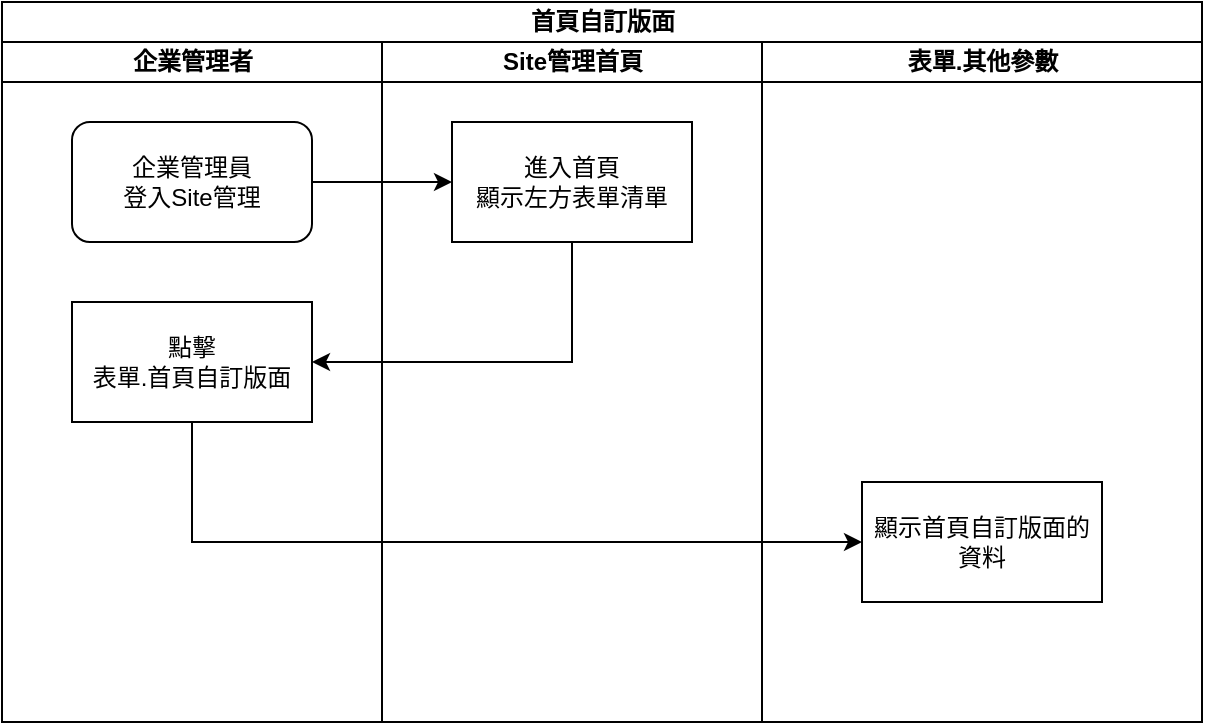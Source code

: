 <mxfile version="13.6.2" type="device" pages="7"><diagram id="Gq59-YWvmYoZJTUOVFRG" name="開啟畫面"><mxGraphModel dx="1422" dy="822" grid="1" gridSize="10" guides="1" tooltips="1" connect="1" arrows="1" fold="1" page="1" pageScale="1" pageWidth="827" pageHeight="1169" math="0" shadow="0"><root><mxCell id="0"/><mxCell id="1" parent="0"/><mxCell id="xclfjhYi2c_MNhHrxPGw-1" value="首頁自訂版面" style="swimlane;html=1;childLayout=stackLayout;resizeParent=1;resizeParentMax=0;startSize=20;" vertex="1" parent="1"><mxGeometry x="210" y="170" width="600" height="360" as="geometry"/></mxCell><mxCell id="xclfjhYi2c_MNhHrxPGw-2" value="企業管理者" style="swimlane;html=1;startSize=20;" vertex="1" parent="xclfjhYi2c_MNhHrxPGw-1"><mxGeometry y="20" width="190" height="340" as="geometry"/></mxCell><mxCell id="xclfjhYi2c_MNhHrxPGw-3" value="點擊&lt;br&gt;表單.首頁自訂版面" style="rounded=0;whiteSpace=wrap;html=1;" vertex="1" parent="xclfjhYi2c_MNhHrxPGw-2"><mxGeometry x="35" y="130" width="120" height="60" as="geometry"/></mxCell><mxCell id="xclfjhYi2c_MNhHrxPGw-4" value="企業管理員&lt;br&gt;登入Site管理" style="rounded=1;whiteSpace=wrap;html=1;" vertex="1" parent="xclfjhYi2c_MNhHrxPGw-2"><mxGeometry x="35" y="40" width="120" height="60" as="geometry"/></mxCell><mxCell id="xclfjhYi2c_MNhHrxPGw-5" value="Site管理首頁" style="swimlane;html=1;startSize=20;" vertex="1" parent="xclfjhYi2c_MNhHrxPGw-1"><mxGeometry x="190" y="20" width="190" height="340" as="geometry"/></mxCell><mxCell id="xclfjhYi2c_MNhHrxPGw-6" value="進入首頁&lt;br&gt;顯示左方表單清單" style="rounded=0;whiteSpace=wrap;html=1;" vertex="1" parent="xclfjhYi2c_MNhHrxPGw-5"><mxGeometry x="35" y="40" width="120" height="60" as="geometry"/></mxCell><mxCell id="xclfjhYi2c_MNhHrxPGw-7" value="表單.其他參數" style="swimlane;html=1;startSize=20;" vertex="1" parent="xclfjhYi2c_MNhHrxPGw-1"><mxGeometry x="380" y="20" width="220" height="340" as="geometry"/></mxCell><mxCell id="xclfjhYi2c_MNhHrxPGw-8" value="顯示首頁自訂版面的資料" style="rounded=0;whiteSpace=wrap;html=1;" vertex="1" parent="xclfjhYi2c_MNhHrxPGw-7"><mxGeometry x="50" y="220" width="120" height="60" as="geometry"/></mxCell><mxCell id="xclfjhYi2c_MNhHrxPGw-9" style="edgeStyle=orthogonalEdgeStyle;rounded=0;orthogonalLoop=1;jettySize=auto;html=1;" edge="1" parent="xclfjhYi2c_MNhHrxPGw-1" source="xclfjhYi2c_MNhHrxPGw-4" target="xclfjhYi2c_MNhHrxPGw-6"><mxGeometry relative="1" as="geometry"/></mxCell><mxCell id="xclfjhYi2c_MNhHrxPGw-10" style="edgeStyle=orthogonalEdgeStyle;rounded=0;orthogonalLoop=1;jettySize=auto;html=1;entryX=1;entryY=0.5;entryDx=0;entryDy=0;exitX=0.5;exitY=1;exitDx=0;exitDy=0;" edge="1" parent="xclfjhYi2c_MNhHrxPGw-1" source="xclfjhYi2c_MNhHrxPGw-6" target="xclfjhYi2c_MNhHrxPGw-3"><mxGeometry relative="1" as="geometry"/></mxCell><mxCell id="xclfjhYi2c_MNhHrxPGw-11" style="edgeStyle=orthogonalEdgeStyle;rounded=0;orthogonalLoop=1;jettySize=auto;html=1;entryX=0;entryY=0.5;entryDx=0;entryDy=0;exitX=0.5;exitY=1;exitDx=0;exitDy=0;" edge="1" parent="xclfjhYi2c_MNhHrxPGw-1" source="xclfjhYi2c_MNhHrxPGw-3" target="xclfjhYi2c_MNhHrxPGw-8"><mxGeometry relative="1" as="geometry"/></mxCell></root></mxGraphModel></diagram><diagram id="AnEwzgurza-sbBYHUau7" name="新版首頁_點擊按鈕_恢復系統預設"><mxGraphModel dx="1422" dy="822" grid="1" gridSize="10" guides="1" tooltips="1" connect="1" arrows="1" fold="1" page="1" pageScale="1" pageWidth="827" pageHeight="1169" math="0" shadow="0"><root><mxCell id="nXj2mZrjB9Ql2mam-w2Z-0"/><mxCell id="nXj2mZrjB9Ql2mam-w2Z-1" parent="nXj2mZrjB9Ql2mam-w2Z-0"/><mxCell id="0WHr4o6qkBS_mpu7egiz-0" value="點擊按鈕.恢復系統預設(新版首頁)" style="swimlane;html=1;childLayout=stackLayout;resizeParent=1;resizeParentMax=0;startSize=20;" vertex="1" parent="nXj2mZrjB9Ql2mam-w2Z-1"><mxGeometry x="400" y="180" width="410" height="470" as="geometry"/></mxCell><mxCell id="0WHr4o6qkBS_mpu7egiz-1" value="企業管理者" style="swimlane;html=1;startSize=20;" vertex="1" parent="0WHr4o6qkBS_mpu7egiz-0"><mxGeometry y="20" width="190" height="450" as="geometry"/></mxCell><mxCell id="0WHr4o6qkBS_mpu7egiz-3" value="&lt;span style=&quot;font-weight: 700&quot;&gt;點擊按鈕.恢復系統預設(新版首頁)&lt;/span&gt;" style="rounded=1;whiteSpace=wrap;html=1;" vertex="1" parent="0WHr4o6qkBS_mpu7egiz-1"><mxGeometry x="35" y="40" width="120" height="60" as="geometry"/></mxCell><mxCell id="0WHr4o6qkBS_mpu7egiz-4" value="顯示訊息&lt;br&gt;恢復系統預設失敗" style="rounded=1;whiteSpace=wrap;html=1;" vertex="1" parent="0WHr4o6qkBS_mpu7egiz-1"><mxGeometry x="35" y="180" width="120" height="60" as="geometry"/></mxCell><mxCell id="0WHr4o6qkBS_mpu7egiz-5" value="顯示訊息&lt;br&gt;恢復系統預設完成" style="rounded=1;whiteSpace=wrap;html=1;" vertex="1" parent="0WHr4o6qkBS_mpu7egiz-1"><mxGeometry x="35" y="340" width="120" height="60" as="geometry"/></mxCell><mxCell id="0WHr4o6qkBS_mpu7egiz-6" style="edgeStyle=orthogonalEdgeStyle;rounded=0;orthogonalLoop=1;jettySize=auto;html=1;" edge="1" parent="0WHr4o6qkBS_mpu7egiz-0" source="0WHr4o6qkBS_mpu7egiz-3" target="0WHr4o6qkBS_mpu7egiz-10"><mxGeometry relative="1" as="geometry"/></mxCell><mxCell id="0WHr4o6qkBS_mpu7egiz-7" value="表單.首頁自訂版面" style="swimlane;html=1;startSize=20;" vertex="1" parent="0WHr4o6qkBS_mpu7egiz-0"><mxGeometry x="190" y="20" width="220" height="450" as="geometry"/></mxCell><mxCell id="0WHr4o6qkBS_mpu7egiz-10" value="清除新版首頁&lt;br&gt;自訂樣式" style="rounded=0;whiteSpace=wrap;html=1;" vertex="1" parent="0WHr4o6qkBS_mpu7egiz-7"><mxGeometry x="60" y="40" width="120" height="60" as="geometry"/></mxCell><mxCell id="0WHr4o6qkBS_mpu7egiz-16" style="edgeStyle=orthogonalEdgeStyle;rounded=0;orthogonalLoop=1;jettySize=auto;html=1;entryX=1;entryY=0.5;entryDx=0;entryDy=0;" edge="1" parent="nXj2mZrjB9Ql2mam-w2Z-1" source="0WHr4o6qkBS_mpu7egiz-20" target="0WHr4o6qkBS_mpu7egiz-4"><mxGeometry relative="1" as="geometry"/></mxCell><mxCell id="0WHr4o6qkBS_mpu7egiz-17" value="No" style="edgeLabel;html=1;align=center;verticalAlign=middle;resizable=0;points=[];" vertex="1" connectable="0" parent="0WHr4o6qkBS_mpu7egiz-16"><mxGeometry x="-0.217" y="-2" relative="1" as="geometry"><mxPoint as="offset"/></mxGeometry></mxCell><mxCell id="0WHr4o6qkBS_mpu7egiz-18" value="" style="edgeStyle=orthogonalEdgeStyle;rounded=0;orthogonalLoop=1;jettySize=auto;html=1;" edge="1" parent="nXj2mZrjB9Ql2mam-w2Z-1" source="0WHr4o6qkBS_mpu7egiz-20" target="0WHr4o6qkBS_mpu7egiz-23"><mxGeometry relative="1" as="geometry"/></mxCell><mxCell id="0WHr4o6qkBS_mpu7egiz-19" value="Yes" style="edgeLabel;html=1;align=center;verticalAlign=middle;resizable=0;points=[];" vertex="1" connectable="0" parent="0WHr4o6qkBS_mpu7egiz-18"><mxGeometry x="0.244" relative="1" as="geometry"><mxPoint as="offset"/></mxGeometry></mxCell><mxCell id="0WHr4o6qkBS_mpu7egiz-20" value="清除成功" style="rhombus;whiteSpace=wrap;html=1;rounded=0;" vertex="1" parent="nXj2mZrjB9Ql2mam-w2Z-1"><mxGeometry x="670" y="370" width="80" height="80" as="geometry"/></mxCell><mxCell id="0WHr4o6qkBS_mpu7egiz-21" value="" style="edgeStyle=orthogonalEdgeStyle;rounded=0;orthogonalLoop=1;jettySize=auto;html=1;" edge="1" parent="nXj2mZrjB9Ql2mam-w2Z-1" source="0WHr4o6qkBS_mpu7egiz-10" target="0WHr4o6qkBS_mpu7egiz-20"><mxGeometry relative="1" as="geometry"/></mxCell><mxCell id="J3vqBfXFsyuoKaHl5P4--0" style="edgeStyle=orthogonalEdgeStyle;rounded=0;orthogonalLoop=1;jettySize=auto;html=1;entryX=1;entryY=0.5;entryDx=0;entryDy=0;" edge="1" parent="nXj2mZrjB9Ql2mam-w2Z-1" source="0WHr4o6qkBS_mpu7egiz-23" target="0WHr4o6qkBS_mpu7egiz-5"><mxGeometry relative="1" as="geometry"/></mxCell><mxCell id="0WHr4o6qkBS_mpu7egiz-23" value="按鈕除能" style="whiteSpace=wrap;html=1;rounded=0;" vertex="1" parent="nXj2mZrjB9Ql2mam-w2Z-1"><mxGeometry x="650" y="540" width="120" height="60" as="geometry"/></mxCell></root></mxGraphModel></diagram><diagram id="6qQCwhrgifem_NgYJIHp" name="新版首頁_點擊按鈕_下載目前樣式"><mxGraphModel dx="1422" dy="822" grid="1" gridSize="10" guides="1" tooltips="1" connect="1" arrows="1" fold="1" page="1" pageScale="1" pageWidth="827" pageHeight="1169" math="0" shadow="0"><root><mxCell id="zhKG-KMaksfzrQ11DH3y-0"/><mxCell id="zhKG-KMaksfzrQ11DH3y-1" parent="zhKG-KMaksfzrQ11DH3y-0"/><mxCell id="EbcZ-K8hpfwht55NMNRg-0" value="點擊按鈕.下載目前樣式(新版首頁)" style="swimlane;html=1;childLayout=stackLayout;resizeParent=1;resizeParentMax=0;startSize=20;" vertex="1" parent="zhKG-KMaksfzrQ11DH3y-1"><mxGeometry x="400" y="180" width="410" height="280" as="geometry"/></mxCell><mxCell id="EbcZ-K8hpfwht55NMNRg-1" value="企業管理者" style="swimlane;html=1;startSize=20;" vertex="1" parent="EbcZ-K8hpfwht55NMNRg-0"><mxGeometry y="20" width="190" height="260" as="geometry"/></mxCell><mxCell id="EbcZ-K8hpfwht55NMNRg-2" value="&lt;span style=&quot;font-weight: 700&quot;&gt;點擊按鈕.&lt;/span&gt;&lt;span style=&quot;font-weight: 700&quot;&gt;下載目前樣式&lt;/span&gt;&lt;span style=&quot;font-weight: 700&quot;&gt;(新版首頁)&lt;/span&gt;" style="rounded=1;whiteSpace=wrap;html=1;" vertex="1" parent="EbcZ-K8hpfwht55NMNRg-1"><mxGeometry x="35" y="40" width="120" height="60" as="geometry"/></mxCell><mxCell id="EbcZ-K8hpfwht55NMNRg-3" value="執行結束" style="rounded=1;whiteSpace=wrap;html=1;" vertex="1" parent="EbcZ-K8hpfwht55NMNRg-1"><mxGeometry x="35" y="180" width="120" height="60" as="geometry"/></mxCell><mxCell id="EbcZ-K8hpfwht55NMNRg-5" style="edgeStyle=orthogonalEdgeStyle;rounded=0;orthogonalLoop=1;jettySize=auto;html=1;" edge="1" parent="EbcZ-K8hpfwht55NMNRg-0" source="EbcZ-K8hpfwht55NMNRg-2" target="EbcZ-K8hpfwht55NMNRg-7"><mxGeometry relative="1" as="geometry"/></mxCell><mxCell id="EbcZ-K8hpfwht55NMNRg-6" value="表單.首頁自訂版面" style="swimlane;html=1;startSize=20;" vertex="1" parent="EbcZ-K8hpfwht55NMNRg-0"><mxGeometry x="190" y="20" width="220" height="260" as="geometry"/></mxCell><mxCell id="EbcZ-K8hpfwht55NMNRg-7" value="下載目前樣式檔案" style="rounded=0;whiteSpace=wrap;html=1;" vertex="1" parent="EbcZ-K8hpfwht55NMNRg-6"><mxGeometry x="60" y="40" width="120" height="60" as="geometry"/></mxCell><mxCell id="y-nODK7I8vi2uMIdX9S1-0" style="edgeStyle=orthogonalEdgeStyle;rounded=0;orthogonalLoop=1;jettySize=auto;html=1;entryX=1;entryY=0.5;entryDx=0;entryDy=0;exitX=0.5;exitY=1;exitDx=0;exitDy=0;" edge="1" parent="EbcZ-K8hpfwht55NMNRg-0" source="EbcZ-K8hpfwht55NMNRg-7" target="EbcZ-K8hpfwht55NMNRg-3"><mxGeometry relative="1" as="geometry"/></mxCell></root></mxGraphModel></diagram><diagram id="z2At9CXGCZSGCjQZ6gDk" name="新版首頁_點擊按鈕_上傳自訂樣式"><mxGraphModel dx="1422" dy="822" grid="1" gridSize="10" guides="1" tooltips="1" connect="1" arrows="1" fold="1" page="1" pageScale="1" pageWidth="827" pageHeight="1169" math="0" shadow="0"><root><mxCell id="uikJ6pI44bggo_XMoptD-0"/><mxCell id="uikJ6pI44bggo_XMoptD-1" parent="uikJ6pI44bggo_XMoptD-0"/><mxCell id="4rGrSF3DVKQUgLXq6Naz-0" value="點擊按鈕.上傳自訂樣式(新版首頁)" style="swimlane;html=1;childLayout=stackLayout;resizeParent=1;resizeParentMax=0;startSize=20;" vertex="1" parent="uikJ6pI44bggo_XMoptD-1"><mxGeometry x="400" y="180" width="410" height="620" as="geometry"/></mxCell><mxCell id="4rGrSF3DVKQUgLXq6Naz-1" value="企業管理者" style="swimlane;html=1;startSize=20;" vertex="1" parent="4rGrSF3DVKQUgLXq6Naz-0"><mxGeometry y="20" width="190" height="600" as="geometry"/></mxCell><mxCell id="4rGrSF3DVKQUgLXq6Naz-2" value="&lt;span style=&quot;font-weight: 700&quot;&gt;點擊按鈕.上傳自訂樣式(新版首頁)&lt;/span&gt;" style="rounded=1;whiteSpace=wrap;html=1;" vertex="1" parent="4rGrSF3DVKQUgLXq6Naz-1"><mxGeometry x="35" y="40" width="120" height="60" as="geometry"/></mxCell><mxCell id="4rGrSF3DVKQUgLXq6Naz-16" value="挑選檔案並上傳" style="whiteSpace=wrap;html=1;rounded=0;" vertex="1" parent="4rGrSF3DVKQUgLXq6Naz-1"><mxGeometry x="40" y="160" width="120" height="60" as="geometry"/></mxCell><mxCell id="4rGrSF3DVKQUgLXq6Naz-22" value="&lt;span style=&quot;font-weight: 700&quot;&gt;顯示訊息&lt;br&gt;更新首頁樣式失敗&lt;/span&gt;&lt;span style=&quot;color: rgba(0 , 0 , 0 , 0) ; font-family: monospace ; font-size: 0px&quot;&gt;%3CmxGraphModel%3E%3Croot%3E%3CmxCell%20id%3D%220%22%2F%3E%3CmxCell%20id%3D%221%22%20parent%3D%220%22%2F%3E%3CmxCell%20id%3D%222%22%20value%3D%22%26lt%3Bspan%20style%3D%26quot%3Bfont-weight%3A%20700%26quot%3B%26gt%3B%E9%BB%9E%E6%93%8A%E6%8C%89%E9%88%95.%E4%B8%8A%E5%82%B3%E8%87%AA%E8%A8%82%E6%A8%A3%E5%BC%8F(%E6%96%B0%E7%89%88%E9%A6%96%E9%A0%81)%26lt%3B%2Fspan%26gt%3B%22%20style%3D%22rounded%3D1%3BwhiteSpace%3Dwrap%3Bhtml%3D1%3B%22%20vertex%3D%221%22%20parent%3D%221%22%3E%3CmxGeometry%20x%3D%22440%22%20y%3D%22600%22%20width%3D%22120%22%20height%3D%2260%22%20as%3D%22geometry%22%2F%3E%3C%2FmxCell%3E%3C%2Froot%3E%3C%2FmxGraphModel%3E&lt;/span&gt;&lt;span style=&quot;font-weight: 700&quot;&gt;&lt;br&gt;&lt;/span&gt;" style="rounded=1;whiteSpace=wrap;html=1;" vertex="1" parent="4rGrSF3DVKQUgLXq6Naz-1"><mxGeometry x="40" y="400" width="120" height="60" as="geometry"/></mxCell><mxCell id="4rGrSF3DVKQUgLXq6Naz-24" value="&lt;span style=&quot;font-weight: 700&quot;&gt;顯示訊息&lt;br&gt;更新首頁樣式完成&lt;/span&gt;&lt;span style=&quot;color: rgba(0 , 0 , 0 , 0) ; font-family: monospace ; font-size: 0px&quot;&gt;%3CmxGraphModel%3E%3Croot%3E%3CmxCell%20id%3D%220%22%2F%3E%3CmxCell%20id%3D%221%22%20parent%3D%220%22%2F%3E%3CmxCell%20id%3D%222%22%20value%3D%22%26lt%3Bspan%20style%3D%26quot%3Bfont-weight%3A%20700%26quot%3B%26gt%3B%E9%BB%9E%E6%93%8A%E6%8C%89%E9%88%95.%E4%B8%8A%E5%82%B3%E8%87%AA%E8%A8%82%E6%A8%A3%E5%BC%8F(%E6%96%B0%E7%89%88%E9%A6%96%E9%A0%81)%26lt%3B%2Fspan%26gt%3B%22%20style%3D%22rounded%3D1%3BwhiteSpace%3Dwrap%3Bhtml%3D1%3B%22%20vertex%3D%221%22%20parent%3D%221%22%3E%3CmxGeometry%20x%3D%22440%22%20y%3D%22600%22%20width%3D%22120%22%20height%3D%2260%22%20as%3D%22geometry%22%2F%3E%3C%2FmxCell%3E%3C%2Froot%3E%3C%2FmxGraphModel%3E&lt;/span&gt;" style="rounded=1;whiteSpace=wrap;html=1;" vertex="1" parent="4rGrSF3DVKQUgLXq6Naz-1"><mxGeometry x="40" y="510" width="120" height="60" as="geometry"/></mxCell><mxCell id="4rGrSF3DVKQUgLXq6Naz-5" style="edgeStyle=orthogonalEdgeStyle;rounded=0;orthogonalLoop=1;jettySize=auto;html=1;" edge="1" parent="4rGrSF3DVKQUgLXq6Naz-0" source="4rGrSF3DVKQUgLXq6Naz-2" target="4rGrSF3DVKQUgLXq6Naz-7"><mxGeometry relative="1" as="geometry"/></mxCell><mxCell id="4rGrSF3DVKQUgLXq6Naz-6" value="表單.首頁自訂版面" style="swimlane;html=1;startSize=20;" vertex="1" parent="4rGrSF3DVKQUgLXq6Naz-0"><mxGeometry x="190" y="20" width="220" height="600" as="geometry"/></mxCell><mxCell id="4rGrSF3DVKQUgLXq6Naz-26" value="No" style="text;html=1;strokeColor=none;fillColor=none;align=center;verticalAlign=middle;whiteSpace=wrap;rounded=0;" vertex="1" parent="4rGrSF3DVKQUgLXq6Naz-6"><mxGeometry x="40" y="410" width="40" height="20" as="geometry"/></mxCell><mxCell id="4rGrSF3DVKQUgLXq6Naz-27" value="Yes" style="text;html=1;strokeColor=none;fillColor=none;align=center;verticalAlign=middle;whiteSpace=wrap;rounded=0;" vertex="1" parent="4rGrSF3DVKQUgLXq6Naz-6"><mxGeometry x="40" y="520" width="40" height="20" as="geometry"/></mxCell><mxCell id="4rGrSF3DVKQUgLXq6Naz-18" value="儲存自訂樣式" style="whiteSpace=wrap;html=1;rounded=0;" vertex="1" parent="4rGrSF3DVKQUgLXq6Naz-6"><mxGeometry x="60" y="260" width="120" height="60" as="geometry"/></mxCell><mxCell id="4rGrSF3DVKQUgLXq6Naz-7" value="跳出檔案上傳視窗" style="rounded=0;whiteSpace=wrap;html=1;" vertex="1" parent="4rGrSF3DVKQUgLXq6Naz-6"><mxGeometry x="60" y="40" width="120" height="60" as="geometry"/></mxCell><mxCell id="4rGrSF3DVKQUgLXq6Naz-17" value="" style="edgeStyle=orthogonalEdgeStyle;rounded=0;orthogonalLoop=1;jettySize=auto;html=1;exitX=0.5;exitY=1;exitDx=0;exitDy=0;entryX=1;entryY=0.5;entryDx=0;entryDy=0;" edge="1" parent="4rGrSF3DVKQUgLXq6Naz-0" source="4rGrSF3DVKQUgLXq6Naz-7" target="4rGrSF3DVKQUgLXq6Naz-16"><mxGeometry relative="1" as="geometry"/></mxCell><mxCell id="4rGrSF3DVKQUgLXq6Naz-19" value="" style="edgeStyle=orthogonalEdgeStyle;rounded=0;orthogonalLoop=1;jettySize=auto;html=1;exitX=0.5;exitY=1;exitDx=0;exitDy=0;entryX=0;entryY=0.5;entryDx=0;entryDy=0;" edge="1" parent="4rGrSF3DVKQUgLXq6Naz-0" source="4rGrSF3DVKQUgLXq6Naz-16" target="4rGrSF3DVKQUgLXq6Naz-18"><mxGeometry relative="1" as="geometry"/></mxCell><mxCell id="4rGrSF3DVKQUgLXq6Naz-23" style="edgeStyle=orthogonalEdgeStyle;rounded=0;orthogonalLoop=1;jettySize=auto;html=1;" edge="1" parent="uikJ6pI44bggo_XMoptD-1" source="4rGrSF3DVKQUgLXq6Naz-20" target="4rGrSF3DVKQUgLXq6Naz-22"><mxGeometry relative="1" as="geometry"/></mxCell><mxCell id="4rGrSF3DVKQUgLXq6Naz-25" style="edgeStyle=orthogonalEdgeStyle;rounded=0;orthogonalLoop=1;jettySize=auto;html=1;entryX=1;entryY=0.5;entryDx=0;entryDy=0;exitX=0.5;exitY=1;exitDx=0;exitDy=0;" edge="1" parent="uikJ6pI44bggo_XMoptD-1" source="4rGrSF3DVKQUgLXq6Naz-20" target="4rGrSF3DVKQUgLXq6Naz-24"><mxGeometry relative="1" as="geometry"/></mxCell><mxCell id="4rGrSF3DVKQUgLXq6Naz-20" value="儲存成功" style="rhombus;whiteSpace=wrap;html=1;rounded=0;" vertex="1" parent="uikJ6pI44bggo_XMoptD-1"><mxGeometry x="670" y="590" width="80" height="80" as="geometry"/></mxCell><mxCell id="4rGrSF3DVKQUgLXq6Naz-21" value="" style="edgeStyle=orthogonalEdgeStyle;rounded=0;orthogonalLoop=1;jettySize=auto;html=1;" edge="1" parent="uikJ6pI44bggo_XMoptD-1" source="4rGrSF3DVKQUgLXq6Naz-18" target="4rGrSF3DVKQUgLXq6Naz-20"><mxGeometry relative="1" as="geometry"/></mxCell></root></mxGraphModel></diagram><diagram id="Bcr9XtUbak02CPCcOkMU" name="行動裝置版首頁_點擊按鈕_恢復系統預設"><mxGraphModel dx="1422" dy="822" grid="1" gridSize="10" guides="1" tooltips="1" connect="1" arrows="1" fold="1" page="1" pageScale="1" pageWidth="827" pageHeight="1169" math="0" shadow="0"><root><mxCell id="uQ5U-KWH1wf4TjKN7DI6-0"/><mxCell id="uQ5U-KWH1wf4TjKN7DI6-1" parent="uQ5U-KWH1wf4TjKN7DI6-0"/><mxCell id="k-SNekwDe_iuQlMhXVyF-0" value="點擊按鈕.恢復系統預設(行動裝置版首頁)" style="swimlane;html=1;childLayout=stackLayout;resizeParent=1;resizeParentMax=0;startSize=20;" vertex="1" parent="uQ5U-KWH1wf4TjKN7DI6-1"><mxGeometry x="400" y="180" width="410" height="470" as="geometry"/></mxCell><mxCell id="k-SNekwDe_iuQlMhXVyF-1" value="企業管理者" style="swimlane;html=1;startSize=20;" vertex="1" parent="k-SNekwDe_iuQlMhXVyF-0"><mxGeometry y="20" width="190" height="450" as="geometry"/></mxCell><mxCell id="k-SNekwDe_iuQlMhXVyF-2" value="&lt;span style=&quot;font-weight: 700&quot;&gt;點擊按鈕.恢復系統預設(&lt;/span&gt;&lt;span style=&quot;font-weight: 700&quot;&gt;行動裝置&lt;/span&gt;&lt;span style=&quot;font-weight: 700&quot;&gt;版首頁)&lt;/span&gt;" style="rounded=1;whiteSpace=wrap;html=1;" vertex="1" parent="k-SNekwDe_iuQlMhXVyF-1"><mxGeometry x="35" y="40" width="120" height="60" as="geometry"/></mxCell><mxCell id="k-SNekwDe_iuQlMhXVyF-3" value="顯示訊息&lt;br&gt;恢復系統預設失敗" style="rounded=1;whiteSpace=wrap;html=1;" vertex="1" parent="k-SNekwDe_iuQlMhXVyF-1"><mxGeometry x="35" y="180" width="120" height="60" as="geometry"/></mxCell><mxCell id="k-SNekwDe_iuQlMhXVyF-4" value="顯示訊息&lt;br&gt;恢復系統預設完成" style="rounded=1;whiteSpace=wrap;html=1;" vertex="1" parent="k-SNekwDe_iuQlMhXVyF-1"><mxGeometry x="35" y="340" width="120" height="60" as="geometry"/></mxCell><mxCell id="k-SNekwDe_iuQlMhXVyF-5" style="edgeStyle=orthogonalEdgeStyle;rounded=0;orthogonalLoop=1;jettySize=auto;html=1;" edge="1" parent="k-SNekwDe_iuQlMhXVyF-0" source="k-SNekwDe_iuQlMhXVyF-2" target="k-SNekwDe_iuQlMhXVyF-7"><mxGeometry relative="1" as="geometry"/></mxCell><mxCell id="k-SNekwDe_iuQlMhXVyF-6" value="表單.首頁自訂版面" style="swimlane;html=1;startSize=20;" vertex="1" parent="k-SNekwDe_iuQlMhXVyF-0"><mxGeometry x="190" y="20" width="220" height="450" as="geometry"/></mxCell><mxCell id="k-SNekwDe_iuQlMhXVyF-7" value="清除&lt;span style=&quot;font-weight: 700&quot;&gt;行動裝置&lt;/span&gt;版&lt;br&gt;首頁自訂樣式" style="rounded=0;whiteSpace=wrap;html=1;" vertex="1" parent="k-SNekwDe_iuQlMhXVyF-6"><mxGeometry x="60" y="40" width="120" height="60" as="geometry"/></mxCell><mxCell id="k-SNekwDe_iuQlMhXVyF-8" style="edgeStyle=orthogonalEdgeStyle;rounded=0;orthogonalLoop=1;jettySize=auto;html=1;entryX=1;entryY=0.5;entryDx=0;entryDy=0;" edge="1" parent="uQ5U-KWH1wf4TjKN7DI6-1" source="k-SNekwDe_iuQlMhXVyF-12" target="k-SNekwDe_iuQlMhXVyF-3"><mxGeometry relative="1" as="geometry"/></mxCell><mxCell id="k-SNekwDe_iuQlMhXVyF-9" value="No" style="edgeLabel;html=1;align=center;verticalAlign=middle;resizable=0;points=[];" vertex="1" connectable="0" parent="k-SNekwDe_iuQlMhXVyF-8"><mxGeometry x="-0.217" y="-2" relative="1" as="geometry"><mxPoint as="offset"/></mxGeometry></mxCell><mxCell id="k-SNekwDe_iuQlMhXVyF-10" value="" style="edgeStyle=orthogonalEdgeStyle;rounded=0;orthogonalLoop=1;jettySize=auto;html=1;" edge="1" parent="uQ5U-KWH1wf4TjKN7DI6-1" source="k-SNekwDe_iuQlMhXVyF-12" target="k-SNekwDe_iuQlMhXVyF-15"><mxGeometry relative="1" as="geometry"/></mxCell><mxCell id="k-SNekwDe_iuQlMhXVyF-11" value="Yes" style="edgeLabel;html=1;align=center;verticalAlign=middle;resizable=0;points=[];" vertex="1" connectable="0" parent="k-SNekwDe_iuQlMhXVyF-10"><mxGeometry x="0.244" relative="1" as="geometry"><mxPoint as="offset"/></mxGeometry></mxCell><mxCell id="k-SNekwDe_iuQlMhXVyF-12" value="清除成功" style="rhombus;whiteSpace=wrap;html=1;rounded=0;" vertex="1" parent="uQ5U-KWH1wf4TjKN7DI6-1"><mxGeometry x="670" y="370" width="80" height="80" as="geometry"/></mxCell><mxCell id="k-SNekwDe_iuQlMhXVyF-13" value="" style="edgeStyle=orthogonalEdgeStyle;rounded=0;orthogonalLoop=1;jettySize=auto;html=1;" edge="1" parent="uQ5U-KWH1wf4TjKN7DI6-1" source="k-SNekwDe_iuQlMhXVyF-7" target="k-SNekwDe_iuQlMhXVyF-12"><mxGeometry relative="1" as="geometry"/></mxCell><mxCell id="k-SNekwDe_iuQlMhXVyF-14" style="edgeStyle=orthogonalEdgeStyle;rounded=0;orthogonalLoop=1;jettySize=auto;html=1;entryX=1;entryY=0.5;entryDx=0;entryDy=0;" edge="1" parent="uQ5U-KWH1wf4TjKN7DI6-1" source="k-SNekwDe_iuQlMhXVyF-15" target="k-SNekwDe_iuQlMhXVyF-4"><mxGeometry relative="1" as="geometry"/></mxCell><mxCell id="k-SNekwDe_iuQlMhXVyF-15" value="按鈕除能" style="whiteSpace=wrap;html=1;rounded=0;" vertex="1" parent="uQ5U-KWH1wf4TjKN7DI6-1"><mxGeometry x="650" y="540" width="120" height="60" as="geometry"/></mxCell></root></mxGraphModel></diagram><diagram id="9rIDt69MelyAFIVnqC6Q" name="行動裝置版首頁_點擊按鈕_下載目前樣式"><mxGraphModel dx="1422" dy="822" grid="1" gridSize="10" guides="1" tooltips="1" connect="1" arrows="1" fold="1" page="1" pageScale="1" pageWidth="827" pageHeight="1169" math="0" shadow="0"><root><mxCell id="ME2bhydE-o6-qSY3PS9C-0"/><mxCell id="ME2bhydE-o6-qSY3PS9C-1" parent="ME2bhydE-o6-qSY3PS9C-0"/><mxCell id="EM-Gm4rYlnT0wl8if9ub-0" value="點擊按鈕.下載目前樣式(行動裝置版首頁)" style="swimlane;html=1;childLayout=stackLayout;resizeParent=1;resizeParentMax=0;startSize=20;" vertex="1" parent="ME2bhydE-o6-qSY3PS9C-1"><mxGeometry x="400" y="180" width="410" height="280" as="geometry"/></mxCell><mxCell id="EM-Gm4rYlnT0wl8if9ub-1" value="企業管理者" style="swimlane;html=1;startSize=20;" vertex="1" parent="EM-Gm4rYlnT0wl8if9ub-0"><mxGeometry y="20" width="190" height="260" as="geometry"/></mxCell><mxCell id="EM-Gm4rYlnT0wl8if9ub-2" value="&lt;span style=&quot;font-weight: 700&quot;&gt;點擊按鈕.&lt;/span&gt;&lt;span style=&quot;font-weight: 700&quot;&gt;下載目前樣式&lt;/span&gt;&lt;span style=&quot;font-weight: 700&quot;&gt;(&lt;/span&gt;&lt;span style=&quot;font-weight: 700&quot;&gt;行動裝置&lt;/span&gt;&lt;span style=&quot;font-weight: 700&quot;&gt;版首頁)&lt;/span&gt;" style="rounded=1;whiteSpace=wrap;html=1;" vertex="1" parent="EM-Gm4rYlnT0wl8if9ub-1"><mxGeometry x="35" y="40" width="120" height="60" as="geometry"/></mxCell><mxCell id="EM-Gm4rYlnT0wl8if9ub-3" value="執行結束" style="rounded=1;whiteSpace=wrap;html=1;" vertex="1" parent="EM-Gm4rYlnT0wl8if9ub-1"><mxGeometry x="35" y="180" width="120" height="60" as="geometry"/></mxCell><mxCell id="EM-Gm4rYlnT0wl8if9ub-4" style="edgeStyle=orthogonalEdgeStyle;rounded=0;orthogonalLoop=1;jettySize=auto;html=1;" edge="1" parent="EM-Gm4rYlnT0wl8if9ub-0" source="EM-Gm4rYlnT0wl8if9ub-2" target="EM-Gm4rYlnT0wl8if9ub-6"><mxGeometry relative="1" as="geometry"/></mxCell><mxCell id="EM-Gm4rYlnT0wl8if9ub-5" value="表單.首頁自訂版面" style="swimlane;html=1;startSize=20;" vertex="1" parent="EM-Gm4rYlnT0wl8if9ub-0"><mxGeometry x="190" y="20" width="220" height="260" as="geometry"/></mxCell><mxCell id="EM-Gm4rYlnT0wl8if9ub-6" value="下載目前樣式檔案" style="rounded=0;whiteSpace=wrap;html=1;" vertex="1" parent="EM-Gm4rYlnT0wl8if9ub-5"><mxGeometry x="60" y="40" width="120" height="60" as="geometry"/></mxCell><mxCell id="EM-Gm4rYlnT0wl8if9ub-7" style="edgeStyle=orthogonalEdgeStyle;rounded=0;orthogonalLoop=1;jettySize=auto;html=1;entryX=1;entryY=0.5;entryDx=0;entryDy=0;exitX=0.5;exitY=1;exitDx=0;exitDy=0;" edge="1" parent="EM-Gm4rYlnT0wl8if9ub-0" source="EM-Gm4rYlnT0wl8if9ub-6" target="EM-Gm4rYlnT0wl8if9ub-3"><mxGeometry relative="1" as="geometry"/></mxCell></root></mxGraphModel></diagram><diagram id="HSENcyDb2rGuBhCRzEdE" name="行動裝置版首頁_點擊按鈕_上傳自訂樣式"><mxGraphModel dx="1422" dy="822" grid="1" gridSize="10" guides="1" tooltips="1" connect="1" arrows="1" fold="1" page="1" pageScale="1" pageWidth="827" pageHeight="1169" math="0" shadow="0"><root><mxCell id="7wB8E_MWFEPCpzLUHjmy-0"/><mxCell id="7wB8E_MWFEPCpzLUHjmy-1" parent="7wB8E_MWFEPCpzLUHjmy-0"/><mxCell id="LS0vBiL-nBCGV0W8YKU7-0" value="點擊按鈕.上傳自訂樣式(行動裝置版首頁)" style="swimlane;html=1;childLayout=stackLayout;resizeParent=1;resizeParentMax=0;startSize=20;" vertex="1" parent="7wB8E_MWFEPCpzLUHjmy-1"><mxGeometry x="400" y="180" width="410" height="620" as="geometry"/></mxCell><mxCell id="LS0vBiL-nBCGV0W8YKU7-1" value="企業管理者" style="swimlane;html=1;startSize=20;" vertex="1" parent="LS0vBiL-nBCGV0W8YKU7-0"><mxGeometry y="20" width="190" height="600" as="geometry"/></mxCell><mxCell id="LS0vBiL-nBCGV0W8YKU7-2" value="&lt;span style=&quot;font-weight: 700&quot;&gt;點擊按鈕.上傳自訂樣式(&lt;/span&gt;&lt;span style=&quot;font-weight: 700&quot;&gt;行動裝置&lt;/span&gt;&lt;span style=&quot;font-weight: 700&quot;&gt;版首頁)&lt;/span&gt;" style="rounded=1;whiteSpace=wrap;html=1;" vertex="1" parent="LS0vBiL-nBCGV0W8YKU7-1"><mxGeometry x="35" y="40" width="120" height="60" as="geometry"/></mxCell><mxCell id="LS0vBiL-nBCGV0W8YKU7-3" value="挑選檔案並上傳" style="whiteSpace=wrap;html=1;rounded=0;" vertex="1" parent="LS0vBiL-nBCGV0W8YKU7-1"><mxGeometry x="40" y="160" width="120" height="60" as="geometry"/></mxCell><mxCell id="LS0vBiL-nBCGV0W8YKU7-4" value="&lt;span style=&quot;font-weight: 700&quot;&gt;顯示訊息&lt;br&gt;更新首頁樣式失敗&lt;/span&gt;&lt;span style=&quot;color: rgba(0 , 0 , 0 , 0) ; font-family: monospace ; font-size: 0px&quot;&gt;%3CmxGraphModel%3E%3Croot%3E%3CmxCell%20id%3D%220%22%2F%3E%3CmxCell%20id%3D%221%22%20parent%3D%220%22%2F%3E%3CmxCell%20id%3D%222%22%20value%3D%22%26lt%3Bspan%20style%3D%26quot%3Bfont-weight%3A%20700%26quot%3B%26gt%3B%E9%BB%9E%E6%93%8A%E6%8C%89%E9%88%95.%E4%B8%8A%E5%82%B3%E8%87%AA%E8%A8%82%E6%A8%A3%E5%BC%8F(%E6%96%B0%E7%89%88%E9%A6%96%E9%A0%81)%26lt%3B%2Fspan%26gt%3B%22%20style%3D%22rounded%3D1%3BwhiteSpace%3Dwrap%3Bhtml%3D1%3B%22%20vertex%3D%221%22%20parent%3D%221%22%3E%3CmxGeometry%20x%3D%22440%22%20y%3D%22600%22%20width%3D%22120%22%20height%3D%2260%22%20as%3D%22geometry%22%2F%3E%3C%2FmxCell%3E%3C%2Froot%3E%3C%2FmxGraphModel%3E&lt;/span&gt;&lt;span style=&quot;font-weight: 700&quot;&gt;&lt;br&gt;&lt;/span&gt;" style="rounded=1;whiteSpace=wrap;html=1;" vertex="1" parent="LS0vBiL-nBCGV0W8YKU7-1"><mxGeometry x="40" y="400" width="120" height="60" as="geometry"/></mxCell><mxCell id="LS0vBiL-nBCGV0W8YKU7-5" value="&lt;span style=&quot;font-weight: 700&quot;&gt;顯示訊息&lt;br&gt;更新首頁樣式完成&lt;/span&gt;&lt;span style=&quot;color: rgba(0 , 0 , 0 , 0) ; font-family: monospace ; font-size: 0px&quot;&gt;%3CmxGraphModel%3E%3Croot%3E%3CmxCell%20id%3D%220%22%2F%3E%3CmxCell%20id%3D%221%22%20parent%3D%220%22%2F%3E%3CmxCell%20id%3D%222%22%20value%3D%22%26lt%3Bspan%20style%3D%26quot%3Bfont-weight%3A%20700%26quot%3B%26gt%3B%E9%BB%9E%E6%93%8A%E6%8C%89%E9%88%95.%E4%B8%8A%E5%82%B3%E8%87%AA%E8%A8%82%E6%A8%A3%E5%BC%8F(%E6%96%B0%E7%89%88%E9%A6%96%E9%A0%81)%26lt%3B%2Fspan%26gt%3B%22%20style%3D%22rounded%3D1%3BwhiteSpace%3Dwrap%3Bhtml%3D1%3B%22%20vertex%3D%221%22%20parent%3D%221%22%3E%3CmxGeometry%20x%3D%22440%22%20y%3D%22600%22%20width%3D%22120%22%20height%3D%2260%22%20as%3D%22geometry%22%2F%3E%3C%2FmxCell%3E%3C%2Froot%3E%3C%2FmxGraphModel%3E&lt;/span&gt;" style="rounded=1;whiteSpace=wrap;html=1;" vertex="1" parent="LS0vBiL-nBCGV0W8YKU7-1"><mxGeometry x="40" y="510" width="120" height="60" as="geometry"/></mxCell><mxCell id="LS0vBiL-nBCGV0W8YKU7-6" style="edgeStyle=orthogonalEdgeStyle;rounded=0;orthogonalLoop=1;jettySize=auto;html=1;" edge="1" parent="LS0vBiL-nBCGV0W8YKU7-0" source="LS0vBiL-nBCGV0W8YKU7-2" target="LS0vBiL-nBCGV0W8YKU7-11"><mxGeometry relative="1" as="geometry"/></mxCell><mxCell id="LS0vBiL-nBCGV0W8YKU7-7" value="表單.首頁自訂版面" style="swimlane;html=1;startSize=20;" vertex="1" parent="LS0vBiL-nBCGV0W8YKU7-0"><mxGeometry x="190" y="20" width="220" height="600" as="geometry"/></mxCell><mxCell id="LS0vBiL-nBCGV0W8YKU7-8" value="No" style="text;html=1;strokeColor=none;fillColor=none;align=center;verticalAlign=middle;whiteSpace=wrap;rounded=0;" vertex="1" parent="LS0vBiL-nBCGV0W8YKU7-7"><mxGeometry x="40" y="410" width="40" height="20" as="geometry"/></mxCell><mxCell id="LS0vBiL-nBCGV0W8YKU7-9" value="Yes" style="text;html=1;strokeColor=none;fillColor=none;align=center;verticalAlign=middle;whiteSpace=wrap;rounded=0;" vertex="1" parent="LS0vBiL-nBCGV0W8YKU7-7"><mxGeometry x="40" y="520" width="40" height="20" as="geometry"/></mxCell><mxCell id="LS0vBiL-nBCGV0W8YKU7-10" value="儲存自訂樣式" style="whiteSpace=wrap;html=1;rounded=0;" vertex="1" parent="LS0vBiL-nBCGV0W8YKU7-7"><mxGeometry x="60" y="260" width="120" height="60" as="geometry"/></mxCell><mxCell id="LS0vBiL-nBCGV0W8YKU7-11" value="跳出檔案上傳視窗" style="rounded=0;whiteSpace=wrap;html=1;" vertex="1" parent="LS0vBiL-nBCGV0W8YKU7-7"><mxGeometry x="60" y="40" width="120" height="60" as="geometry"/></mxCell><mxCell id="LS0vBiL-nBCGV0W8YKU7-12" value="" style="edgeStyle=orthogonalEdgeStyle;rounded=0;orthogonalLoop=1;jettySize=auto;html=1;exitX=0.5;exitY=1;exitDx=0;exitDy=0;entryX=1;entryY=0.5;entryDx=0;entryDy=0;" edge="1" parent="LS0vBiL-nBCGV0W8YKU7-0" source="LS0vBiL-nBCGV0W8YKU7-11" target="LS0vBiL-nBCGV0W8YKU7-3"><mxGeometry relative="1" as="geometry"/></mxCell><mxCell id="LS0vBiL-nBCGV0W8YKU7-13" value="" style="edgeStyle=orthogonalEdgeStyle;rounded=0;orthogonalLoop=1;jettySize=auto;html=1;exitX=0.5;exitY=1;exitDx=0;exitDy=0;entryX=0;entryY=0.5;entryDx=0;entryDy=0;" edge="1" parent="LS0vBiL-nBCGV0W8YKU7-0" source="LS0vBiL-nBCGV0W8YKU7-3" target="LS0vBiL-nBCGV0W8YKU7-10"><mxGeometry relative="1" as="geometry"/></mxCell><mxCell id="LS0vBiL-nBCGV0W8YKU7-14" style="edgeStyle=orthogonalEdgeStyle;rounded=0;orthogonalLoop=1;jettySize=auto;html=1;" edge="1" parent="7wB8E_MWFEPCpzLUHjmy-1" source="LS0vBiL-nBCGV0W8YKU7-16" target="LS0vBiL-nBCGV0W8YKU7-4"><mxGeometry relative="1" as="geometry"/></mxCell><mxCell id="LS0vBiL-nBCGV0W8YKU7-15" style="edgeStyle=orthogonalEdgeStyle;rounded=0;orthogonalLoop=1;jettySize=auto;html=1;entryX=1;entryY=0.5;entryDx=0;entryDy=0;exitX=0.5;exitY=1;exitDx=0;exitDy=0;" edge="1" parent="7wB8E_MWFEPCpzLUHjmy-1" source="LS0vBiL-nBCGV0W8YKU7-16" target="LS0vBiL-nBCGV0W8YKU7-5"><mxGeometry relative="1" as="geometry"/></mxCell><mxCell id="LS0vBiL-nBCGV0W8YKU7-16" value="儲存成功" style="rhombus;whiteSpace=wrap;html=1;rounded=0;" vertex="1" parent="7wB8E_MWFEPCpzLUHjmy-1"><mxGeometry x="670" y="590" width="80" height="80" as="geometry"/></mxCell><mxCell id="LS0vBiL-nBCGV0W8YKU7-17" value="" style="edgeStyle=orthogonalEdgeStyle;rounded=0;orthogonalLoop=1;jettySize=auto;html=1;" edge="1" parent="7wB8E_MWFEPCpzLUHjmy-1" source="LS0vBiL-nBCGV0W8YKU7-10" target="LS0vBiL-nBCGV0W8YKU7-16"><mxGeometry relative="1" as="geometry"/></mxCell></root></mxGraphModel></diagram></mxfile>